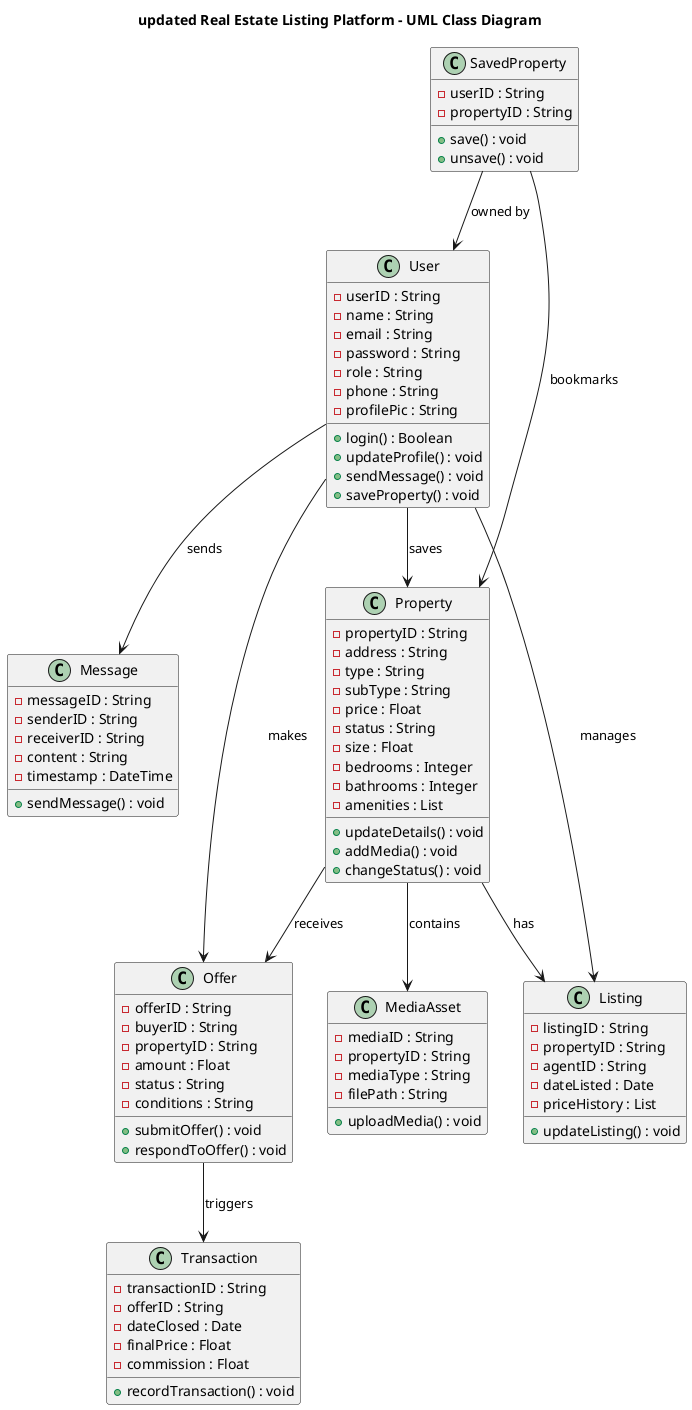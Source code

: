 @startuml
 title updated Real Estate Listing Platform - UML Class Diagram

class User {
  - userID : String
  - name : String
  - email : String
  - password : String
  - role : String
  - phone : String
  - profilePic : String
  + login() : Boolean
  + updateProfile() : void
  + sendMessage() : void
  + saveProperty() : void
}

class Property {
  - propertyID : String
  - address : String
  - type : String
  - subType : String
  - price : Float
  - status : String
  - size : Float
  - bedrooms : Integer
  - bathrooms : Integer
  - amenities : List
  + updateDetails() : void
  + addMedia() : void
  + changeStatus() : void
}

class Listing {
  - listingID : String
  - propertyID : String
  - agentID : String
  - dateListed : Date
  - priceHistory : List
  + updateListing() : void
}

class MediaAsset {
  - mediaID : String
  - propertyID : String
  - mediaType : String
  - filePath : String
  + uploadMedia() : void
}

class Offer {
  - offerID : String
  - buyerID : String
  - propertyID : String
  - amount : Float
  - status : String
  - conditions : String
  + submitOffer() : void
  + respondToOffer() : void
}

class Transaction {
  - transactionID : String
  - offerID : String
  - dateClosed : Date
  - finalPrice : Float
  - commission : Float
  + recordTransaction() : void
}

class Message {
  - messageID : String
  - senderID : String
  - receiverID : String
  - content : String
  - timestamp : DateTime
  + sendMessage() : void
}

class SavedProperty {
  - userID : String
  - propertyID : String
  + save() : void
  + unsave() : void
}

' Relationships
User --> Property : saves
User --> Message : sends
User --> Listing : manages
Property --> Listing : has
Property --> MediaAsset : contains
Property --> Offer : receives
Offer --> Transaction : triggers
User --> Offer : makes
SavedProperty --> Property : bookmarks
SavedProperty --> User : owned by

@enduml
